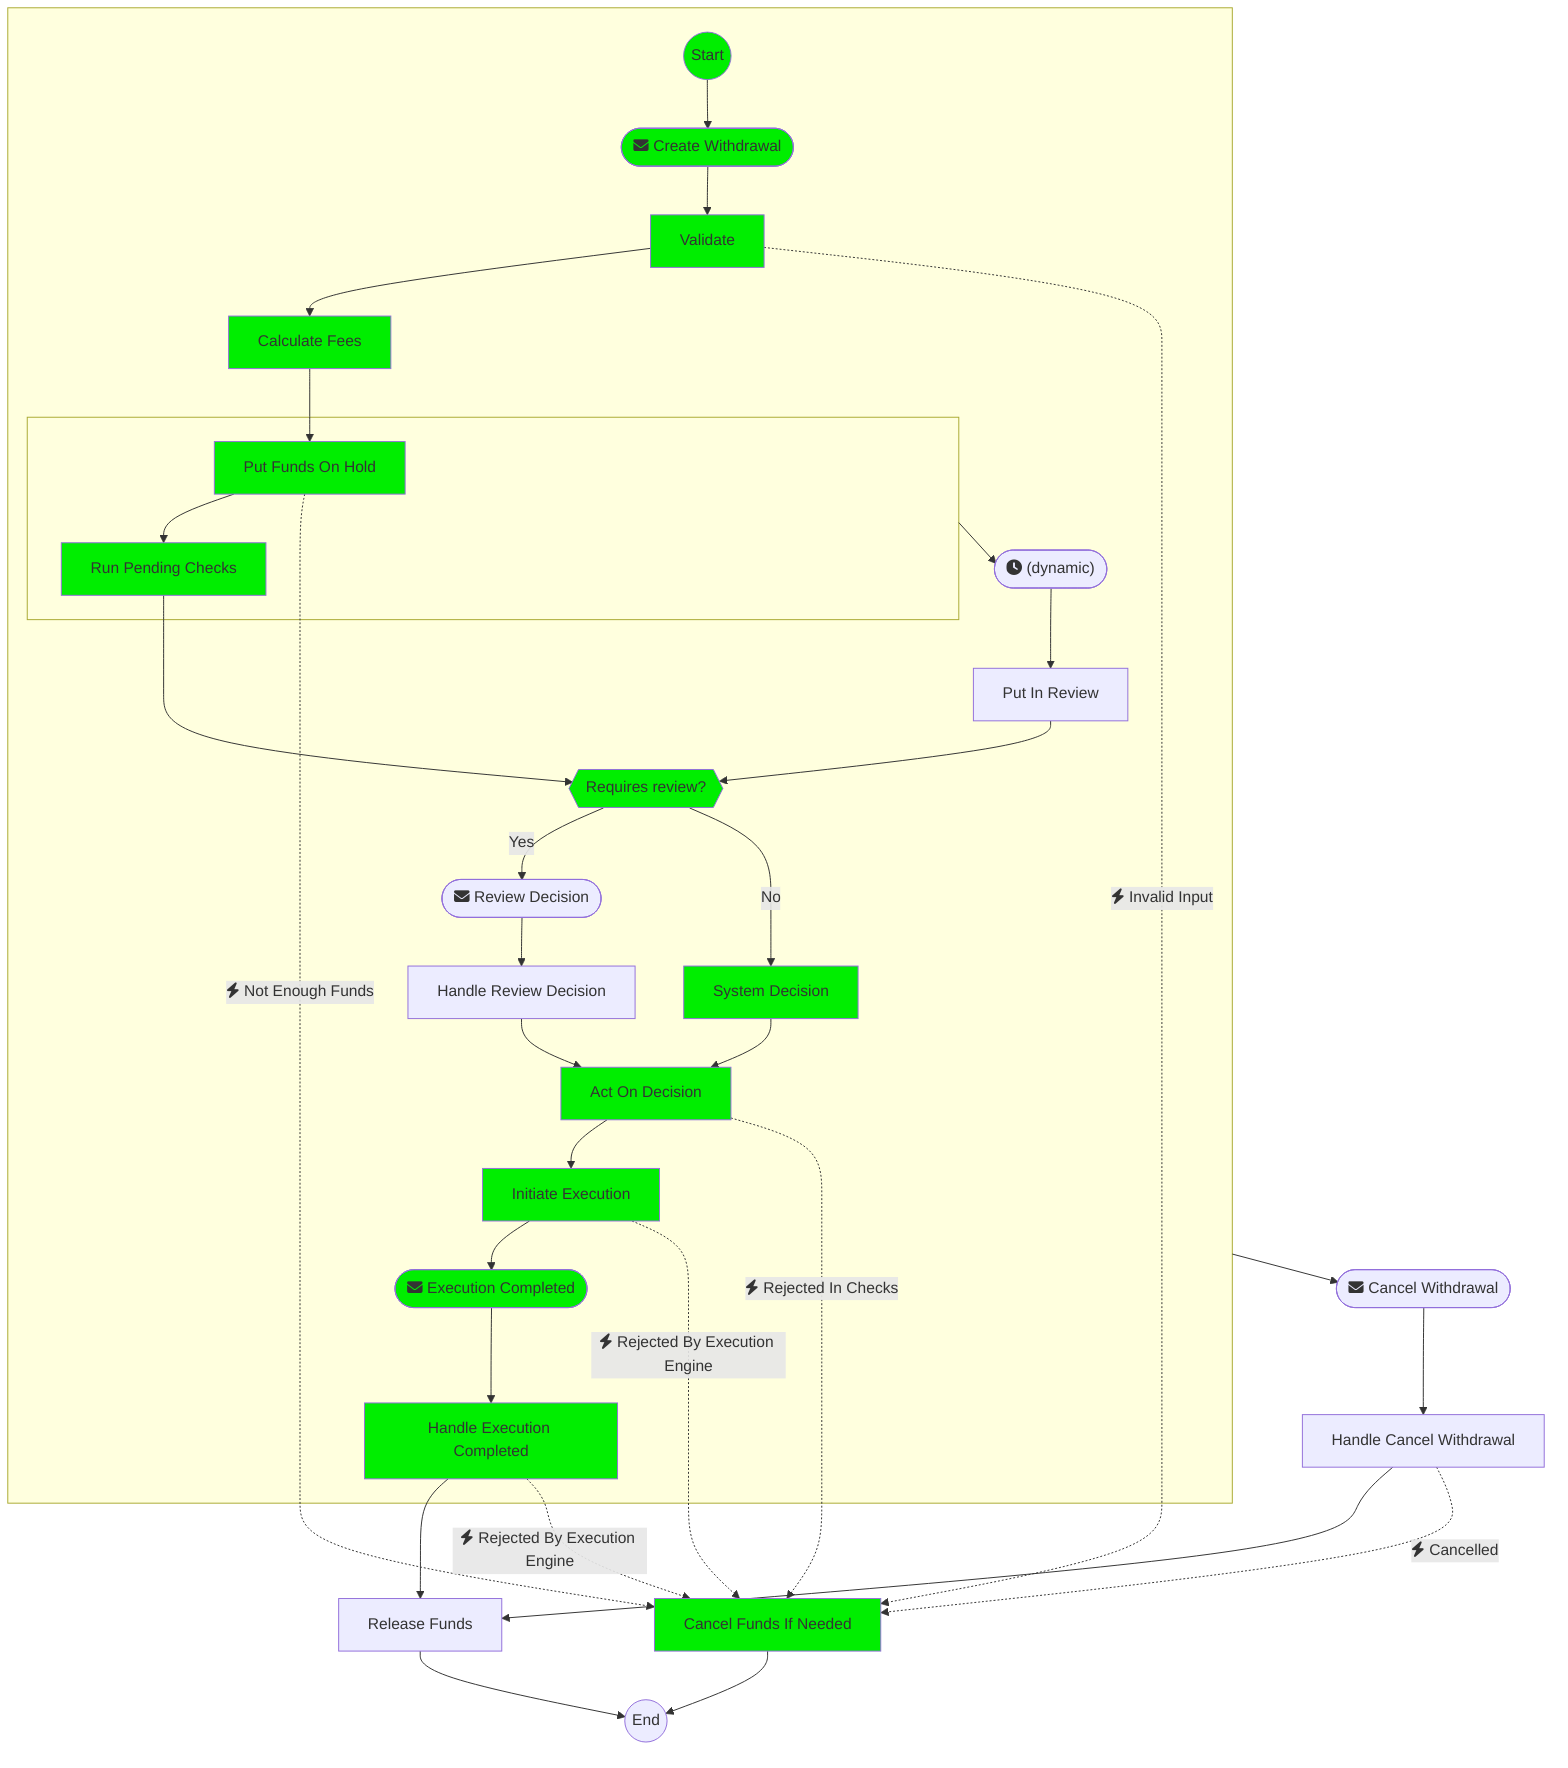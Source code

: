 flowchart TD
node0:::executed@{ shape: circle, label: "Start"}
subgraph node1 [" "]
node2:::executed@{ shape: stadium, label: "fa:fa-envelope Create Withdrawal"}
node0 --> node2
node3["Validate"]:::executed
node2 --> node3
node4["Calculate Fees"]:::executed
node3 --> node4
node5["Put Funds On Hold"]:::executed
node4 --> node5
subgraph node6 [" "]
node7["Run Pending Checks"]:::executed
node5 --> node7
end
node15@{ shape: stadium, label: "fa:fa-clock  (dynamic)"}
node6 --> node15
node16["Put In Review"]
node15 --> node16
node17:::executed@{ shape: hex, label: "Requires review?"}
node16 --> node17
node7 --> node17
node18@{ shape: stadium, label: "fa:fa-envelope Review Decision"}
node19["Handle Review Decision"]
node18 --> node19
node17 -->|"Yes"| node18
node20["System Decision"]:::executed
node17 -->|"No"| node20
node21["Act On Decision"]:::executed
node19 --> node21
node20 --> node21
node22["Initiate Execution"]:::executed
node21 --> node22
node23:::executed@{ shape: stadium, label: "fa:fa-envelope Execution Completed"}
node22 --> node23
node24["Handle Execution Completed"]:::executed
node23 --> node24
end
node27@{ shape: stadium, label: "fa:fa-envelope Cancel Withdrawal"}
node1 --> node27
node28["Handle Cancel Withdrawal"]
node27 --> node28
node29["Release Funds"]
node28 --> node29
node24 --> node29
node30["Cancel Funds If Needed"]:::executed
node3 -.->|"fa:fa-bolt Invalid Input"| node30
node5 -.->|"fa:fa-bolt Not Enough Funds"| node30
node21 -.->|"fa:fa-bolt Rejected In Checks"| node30
node22 -.->|"fa:fa-bolt Rejected By Execution Engine"| node30
node24 -.->|"fa:fa-bolt Rejected By Execution Engine"| node30
node28 -.->|"fa:fa-bolt Cancelled"| node30
node31@{ shape: circle, label: "End"}
node29 --> node31
node30 --> node31
classDef executed fill:#0e0
classDef checkpoint fill:transparent,stroke-dasharray:5 5,stroke:black
classDef checkpoint-executed fill:transparent,stroke-dasharray:5 5,stroke:#0e0